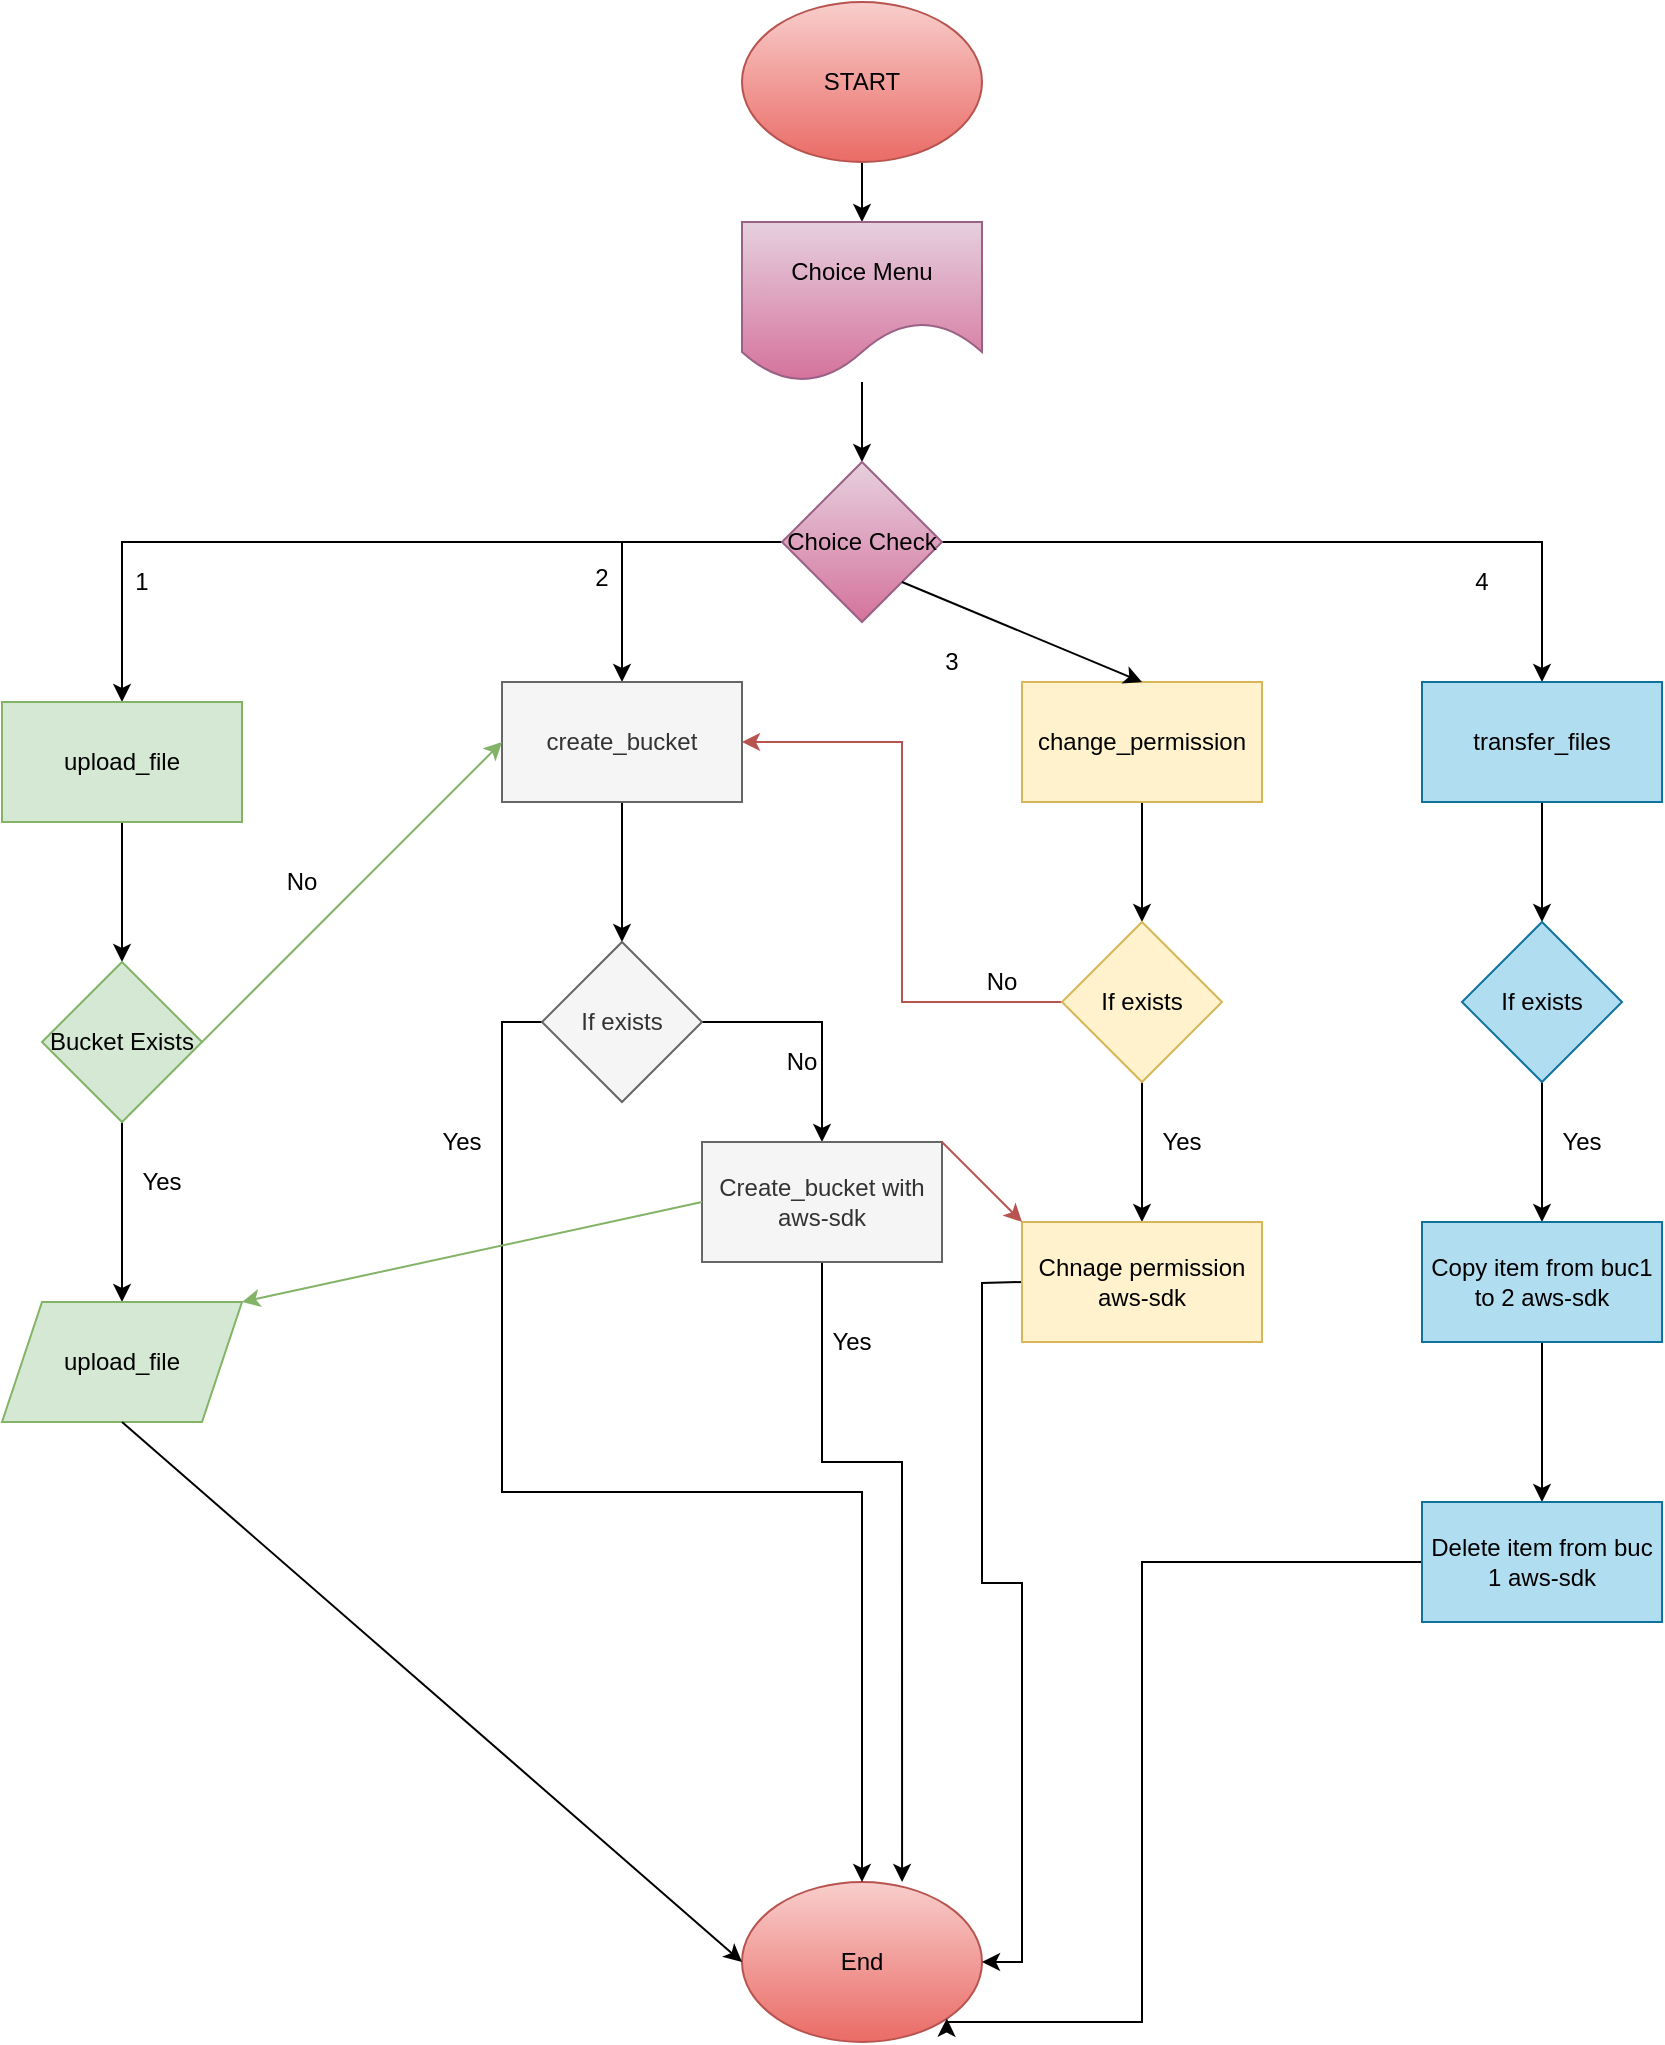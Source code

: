<mxfile version="14.7.0" type="device"><diagram id="44QRLiuxjMorhHWPc0NS" name="Page-1"><mxGraphModel dx="1447" dy="820" grid="1" gridSize="10" guides="1" tooltips="1" connect="1" arrows="1" fold="1" page="1" pageScale="1" pageWidth="850" pageHeight="1100" math="0" shadow="0"><root><mxCell id="GQoSSjUuUurGE8uRfeDc-0"/><mxCell id="GQoSSjUuUurGE8uRfeDc-1" parent="GQoSSjUuUurGE8uRfeDc-0"/><mxCell id="vIgPnXMSkgKpFxL1hNHg-5" value="" style="edgeStyle=orthogonalEdgeStyle;rounded=0;orthogonalLoop=1;jettySize=auto;html=1;" edge="1" parent="GQoSSjUuUurGE8uRfeDc-1" source="vIgPnXMSkgKpFxL1hNHg-0" target="vIgPnXMSkgKpFxL1hNHg-4"><mxGeometry relative="1" as="geometry"/></mxCell><mxCell id="vIgPnXMSkgKpFxL1hNHg-0" value="START" style="ellipse;whiteSpace=wrap;html=1;gradientColor=#ea6b66;fillColor=#f8cecc;strokeColor=#b85450;" vertex="1" parent="GQoSSjUuUurGE8uRfeDc-1"><mxGeometry x="370" y="40" width="120" height="80" as="geometry"/></mxCell><mxCell id="vIgPnXMSkgKpFxL1hNHg-9" value="" style="edgeStyle=orthogonalEdgeStyle;rounded=0;orthogonalLoop=1;jettySize=auto;html=1;" edge="1" parent="GQoSSjUuUurGE8uRfeDc-1" source="vIgPnXMSkgKpFxL1hNHg-4" target="vIgPnXMSkgKpFxL1hNHg-8"><mxGeometry relative="1" as="geometry"/></mxCell><mxCell id="vIgPnXMSkgKpFxL1hNHg-4" value="Choice Menu" style="shape=document;whiteSpace=wrap;html=1;boundedLbl=1;size=0.375;gradientColor=#d5739d;fillColor=#e6d0de;strokeColor=#996185;" vertex="1" parent="GQoSSjUuUurGE8uRfeDc-1"><mxGeometry x="370" y="150" width="120" height="80" as="geometry"/></mxCell><mxCell id="vIgPnXMSkgKpFxL1hNHg-18" value="" style="edgeStyle=orthogonalEdgeStyle;rounded=0;orthogonalLoop=1;jettySize=auto;html=1;" edge="1" parent="GQoSSjUuUurGE8uRfeDc-1" source="vIgPnXMSkgKpFxL1hNHg-8" target="vIgPnXMSkgKpFxL1hNHg-17"><mxGeometry relative="1" as="geometry"/></mxCell><mxCell id="vIgPnXMSkgKpFxL1hNHg-20" value="" style="edgeStyle=orthogonalEdgeStyle;rounded=0;orthogonalLoop=1;jettySize=auto;html=1;" edge="1" parent="GQoSSjUuUurGE8uRfeDc-1" source="vIgPnXMSkgKpFxL1hNHg-8" target="vIgPnXMSkgKpFxL1hNHg-19"><mxGeometry relative="1" as="geometry"/></mxCell><mxCell id="vIgPnXMSkgKpFxL1hNHg-22" value="" style="edgeStyle=orthogonalEdgeStyle;rounded=0;orthogonalLoop=1;jettySize=auto;html=1;" edge="1" parent="GQoSSjUuUurGE8uRfeDc-1" source="vIgPnXMSkgKpFxL1hNHg-8" target="vIgPnXMSkgKpFxL1hNHg-21"><mxGeometry relative="1" as="geometry"/></mxCell><mxCell id="vIgPnXMSkgKpFxL1hNHg-8" value="Choice Check" style="rhombus;whiteSpace=wrap;html=1;gradientColor=#d5739d;fillColor=#e6d0de;strokeColor=#996185;" vertex="1" parent="GQoSSjUuUurGE8uRfeDc-1"><mxGeometry x="390" y="270" width="80" height="80" as="geometry"/></mxCell><mxCell id="vIgPnXMSkgKpFxL1hNHg-42" value="" style="edgeStyle=orthogonalEdgeStyle;rounded=0;orthogonalLoop=1;jettySize=auto;html=1;" edge="1" parent="GQoSSjUuUurGE8uRfeDc-1" source="vIgPnXMSkgKpFxL1hNHg-17" target="vIgPnXMSkgKpFxL1hNHg-41"><mxGeometry relative="1" as="geometry"/></mxCell><mxCell id="vIgPnXMSkgKpFxL1hNHg-17" value="create_bucket" style="whiteSpace=wrap;html=1;fillColor=#f5f5f5;strokeColor=#666666;fontColor=#333333;" vertex="1" parent="GQoSSjUuUurGE8uRfeDc-1"><mxGeometry x="250" y="380" width="120" height="60" as="geometry"/></mxCell><mxCell id="vIgPnXMSkgKpFxL1hNHg-66" style="edgeStyle=orthogonalEdgeStyle;rounded=0;orthogonalLoop=1;jettySize=auto;html=1;exitX=0.5;exitY=1;exitDx=0;exitDy=0;entryX=0.5;entryY=0;entryDx=0;entryDy=0;" edge="1" parent="GQoSSjUuUurGE8uRfeDc-1" source="vIgPnXMSkgKpFxL1hNHg-19" target="vIgPnXMSkgKpFxL1hNHg-65"><mxGeometry relative="1" as="geometry"/></mxCell><mxCell id="vIgPnXMSkgKpFxL1hNHg-19" value="transfer_files" style="whiteSpace=wrap;html=1;fillColor=#b1ddf0;strokeColor=#10739e;" vertex="1" parent="GQoSSjUuUurGE8uRfeDc-1"><mxGeometry x="710" y="380" width="120" height="60" as="geometry"/></mxCell><mxCell id="vIgPnXMSkgKpFxL1hNHg-30" value="" style="edgeStyle=orthogonalEdgeStyle;rounded=0;orthogonalLoop=1;jettySize=auto;html=1;" edge="1" parent="GQoSSjUuUurGE8uRfeDc-1" source="vIgPnXMSkgKpFxL1hNHg-21" target="vIgPnXMSkgKpFxL1hNHg-29"><mxGeometry relative="1" as="geometry"/></mxCell><mxCell id="vIgPnXMSkgKpFxL1hNHg-21" value="upload_file" style="whiteSpace=wrap;html=1;fillColor=#d5e8d4;strokeColor=#82b366;" vertex="1" parent="GQoSSjUuUurGE8uRfeDc-1"><mxGeometry y="390" width="120" height="60" as="geometry"/></mxCell><mxCell id="vIgPnXMSkgKpFxL1hNHg-53" style="edgeStyle=orthogonalEdgeStyle;rounded=0;orthogonalLoop=1;jettySize=auto;html=1;exitX=0.5;exitY=1;exitDx=0;exitDy=0;entryX=0.5;entryY=0;entryDx=0;entryDy=0;" edge="1" parent="GQoSSjUuUurGE8uRfeDc-1" source="vIgPnXMSkgKpFxL1hNHg-23" target="vIgPnXMSkgKpFxL1hNHg-52"><mxGeometry relative="1" as="geometry"/></mxCell><mxCell id="vIgPnXMSkgKpFxL1hNHg-23" value="change_permission" style="rounded=0;whiteSpace=wrap;html=1;fillColor=#fff2cc;strokeColor=#d6b656;" vertex="1" parent="GQoSSjUuUurGE8uRfeDc-1"><mxGeometry x="510" y="380" width="120" height="60" as="geometry"/></mxCell><mxCell id="vIgPnXMSkgKpFxL1hNHg-24" value="" style="endArrow=classic;html=1;entryX=0.5;entryY=0;entryDx=0;entryDy=0;exitX=1;exitY=1;exitDx=0;exitDy=0;" edge="1" parent="GQoSSjUuUurGE8uRfeDc-1" source="vIgPnXMSkgKpFxL1hNHg-8" target="vIgPnXMSkgKpFxL1hNHg-23"><mxGeometry width="50" height="50" relative="1" as="geometry"><mxPoint x="160" y="520" as="sourcePoint"/><mxPoint x="210" y="470" as="targetPoint"/></mxGeometry></mxCell><mxCell id="vIgPnXMSkgKpFxL1hNHg-25" value="1" style="text;html=1;strokeColor=none;fillColor=none;align=center;verticalAlign=middle;whiteSpace=wrap;rounded=0;" vertex="1" parent="GQoSSjUuUurGE8uRfeDc-1"><mxGeometry x="50" y="310" width="40" height="40" as="geometry"/></mxCell><mxCell id="vIgPnXMSkgKpFxL1hNHg-26" value="2" style="text;html=1;strokeColor=none;fillColor=none;align=center;verticalAlign=middle;whiteSpace=wrap;rounded=0;" vertex="1" parent="GQoSSjUuUurGE8uRfeDc-1"><mxGeometry x="260" y="305" width="80" height="45" as="geometry"/></mxCell><mxCell id="vIgPnXMSkgKpFxL1hNHg-27" value="3" style="text;html=1;strokeColor=none;fillColor=none;align=center;verticalAlign=middle;whiteSpace=wrap;rounded=0;" vertex="1" parent="GQoSSjUuUurGE8uRfeDc-1"><mxGeometry x="450" y="350" width="50" height="40" as="geometry"/></mxCell><mxCell id="vIgPnXMSkgKpFxL1hNHg-28" value="4" style="text;html=1;strokeColor=none;fillColor=none;align=center;verticalAlign=middle;whiteSpace=wrap;rounded=0;" vertex="1" parent="GQoSSjUuUurGE8uRfeDc-1"><mxGeometry x="720" y="320" width="40" height="20" as="geometry"/></mxCell><mxCell id="vIgPnXMSkgKpFxL1hNHg-35" value="" style="edgeStyle=orthogonalEdgeStyle;rounded=0;orthogonalLoop=1;jettySize=auto;html=1;" edge="1" parent="GQoSSjUuUurGE8uRfeDc-1" source="vIgPnXMSkgKpFxL1hNHg-29" target="vIgPnXMSkgKpFxL1hNHg-34"><mxGeometry relative="1" as="geometry"/></mxCell><mxCell id="vIgPnXMSkgKpFxL1hNHg-29" value="Bucket Exists" style="rhombus;whiteSpace=wrap;html=1;fillColor=#d5e8d4;strokeColor=#82b366;" vertex="1" parent="GQoSSjUuUurGE8uRfeDc-1"><mxGeometry x="20" y="520" width="80" height="80" as="geometry"/></mxCell><mxCell id="vIgPnXMSkgKpFxL1hNHg-31" value="" style="endArrow=classic;html=1;exitX=1;exitY=0.5;exitDx=0;exitDy=0;entryX=0;entryY=0.5;entryDx=0;entryDy=0;fillColor=#d5e8d4;strokeColor=#82b366;" edge="1" parent="GQoSSjUuUurGE8uRfeDc-1" source="vIgPnXMSkgKpFxL1hNHg-29" target="vIgPnXMSkgKpFxL1hNHg-17"><mxGeometry width="50" height="50" relative="1" as="geometry"><mxPoint x="370" y="550" as="sourcePoint"/><mxPoint x="420" y="500" as="targetPoint"/></mxGeometry></mxCell><mxCell id="vIgPnXMSkgKpFxL1hNHg-34" value="upload_file" style="shape=parallelogram;perimeter=parallelogramPerimeter;whiteSpace=wrap;html=1;fixedSize=1;fillColor=#d5e8d4;strokeColor=#82b366;" vertex="1" parent="GQoSSjUuUurGE8uRfeDc-1"><mxGeometry y="690" width="120" height="60" as="geometry"/></mxCell><mxCell id="vIgPnXMSkgKpFxL1hNHg-36" value="End" style="ellipse;whiteSpace=wrap;html=1;gradientColor=#ea6b66;fillColor=#f8cecc;strokeColor=#b85450;" vertex="1" parent="GQoSSjUuUurGE8uRfeDc-1"><mxGeometry x="370" y="980" width="120" height="80" as="geometry"/></mxCell><mxCell id="vIgPnXMSkgKpFxL1hNHg-37" value="" style="endArrow=classic;html=1;exitX=0.5;exitY=1;exitDx=0;exitDy=0;entryX=0;entryY=0.5;entryDx=0;entryDy=0;" edge="1" parent="GQoSSjUuUurGE8uRfeDc-1" source="vIgPnXMSkgKpFxL1hNHg-34" target="vIgPnXMSkgKpFxL1hNHg-36"><mxGeometry width="50" height="50" relative="1" as="geometry"><mxPoint x="270" y="480" as="sourcePoint"/><mxPoint x="320" y="430" as="targetPoint"/></mxGeometry></mxCell><mxCell id="vIgPnXMSkgKpFxL1hNHg-38" value="No" style="text;html=1;strokeColor=none;fillColor=none;align=center;verticalAlign=middle;whiteSpace=wrap;rounded=0;" vertex="1" parent="GQoSSjUuUurGE8uRfeDc-1"><mxGeometry x="130" y="470" width="40" height="20" as="geometry"/></mxCell><mxCell id="vIgPnXMSkgKpFxL1hNHg-39" value="Yes" style="text;html=1;strokeColor=none;fillColor=none;align=center;verticalAlign=middle;whiteSpace=wrap;rounded=0;" vertex="1" parent="GQoSSjUuUurGE8uRfeDc-1"><mxGeometry x="60" y="570" width="40" height="120" as="geometry"/></mxCell><mxCell id="vIgPnXMSkgKpFxL1hNHg-46" style="edgeStyle=orthogonalEdgeStyle;rounded=0;orthogonalLoop=1;jettySize=auto;html=1;exitX=0;exitY=0.5;exitDx=0;exitDy=0;" edge="1" parent="GQoSSjUuUurGE8uRfeDc-1" source="vIgPnXMSkgKpFxL1hNHg-41" target="vIgPnXMSkgKpFxL1hNHg-36"><mxGeometry relative="1" as="geometry"/></mxCell><mxCell id="vIgPnXMSkgKpFxL1hNHg-49" style="edgeStyle=orthogonalEdgeStyle;rounded=0;orthogonalLoop=1;jettySize=auto;html=1;exitX=1;exitY=0.5;exitDx=0;exitDy=0;entryX=0.5;entryY=0;entryDx=0;entryDy=0;entryPerimeter=0;" edge="1" parent="GQoSSjUuUurGE8uRfeDc-1" source="vIgPnXMSkgKpFxL1hNHg-41" target="vIgPnXMSkgKpFxL1hNHg-75"><mxGeometry relative="1" as="geometry"><mxPoint x="419.96" y="610" as="targetPoint"/></mxGeometry></mxCell><mxCell id="vIgPnXMSkgKpFxL1hNHg-41" value="If exists" style="rhombus;whiteSpace=wrap;html=1;fillColor=#f5f5f5;strokeColor=#666666;fontColor=#333333;" vertex="1" parent="GQoSSjUuUurGE8uRfeDc-1"><mxGeometry x="270" y="510" width="80" height="80" as="geometry"/></mxCell><mxCell id="vIgPnXMSkgKpFxL1hNHg-45" style="edgeStyle=orthogonalEdgeStyle;rounded=0;orthogonalLoop=1;jettySize=auto;html=1;exitX=0.5;exitY=1;exitDx=0;exitDy=0;" edge="1" parent="GQoSSjUuUurGE8uRfeDc-1" source="vIgPnXMSkgKpFxL1hNHg-41" target="vIgPnXMSkgKpFxL1hNHg-41"><mxGeometry relative="1" as="geometry"/></mxCell><mxCell id="vIgPnXMSkgKpFxL1hNHg-47" value="Yes" style="text;html=1;strokeColor=none;fillColor=none;align=center;verticalAlign=middle;whiteSpace=wrap;rounded=0;" vertex="1" parent="GQoSSjUuUurGE8uRfeDc-1"><mxGeometry x="210" y="550" width="40" height="120" as="geometry"/></mxCell><mxCell id="vIgPnXMSkgKpFxL1hNHg-50" style="edgeStyle=orthogonalEdgeStyle;rounded=0;orthogonalLoop=1;jettySize=auto;html=1;exitX=0.5;exitY=1;exitDx=0;exitDy=0;entryX=0.667;entryY=0;entryDx=0;entryDy=0;entryPerimeter=0;" edge="1" parent="GQoSSjUuUurGE8uRfeDc-1" target="vIgPnXMSkgKpFxL1hNHg-36"><mxGeometry relative="1" as="geometry"><mxPoint x="410" y="670" as="sourcePoint"/><Array as="points"><mxPoint x="410" y="770"/><mxPoint x="450" y="770"/></Array></mxGeometry></mxCell><mxCell id="vIgPnXMSkgKpFxL1hNHg-51" value="No" style="text;html=1;strokeColor=none;fillColor=none;align=center;verticalAlign=middle;whiteSpace=wrap;rounded=0;" vertex="1" parent="GQoSSjUuUurGE8uRfeDc-1"><mxGeometry x="380" y="560" width="40" height="20" as="geometry"/></mxCell><mxCell id="vIgPnXMSkgKpFxL1hNHg-59" style="edgeStyle=orthogonalEdgeStyle;rounded=0;orthogonalLoop=1;jettySize=auto;html=1;exitX=0.5;exitY=1;exitDx=0;exitDy=0;entryX=0.5;entryY=0;entryDx=0;entryDy=0;" edge="1" parent="GQoSSjUuUurGE8uRfeDc-1" source="vIgPnXMSkgKpFxL1hNHg-52"><mxGeometry relative="1" as="geometry"><mxPoint x="570.0" y="650" as="targetPoint"/></mxGeometry></mxCell><mxCell id="vIgPnXMSkgKpFxL1hNHg-62" style="edgeStyle=orthogonalEdgeStyle;rounded=0;orthogonalLoop=1;jettySize=auto;html=1;entryX=1;entryY=0.5;entryDx=0;entryDy=0;fillColor=#f8cecc;strokeColor=#b85450;" edge="1" parent="GQoSSjUuUurGE8uRfeDc-1" source="vIgPnXMSkgKpFxL1hNHg-52" target="vIgPnXMSkgKpFxL1hNHg-17"><mxGeometry relative="1" as="geometry"/></mxCell><mxCell id="vIgPnXMSkgKpFxL1hNHg-52" value="If exists" style="rhombus;whiteSpace=wrap;html=1;fillColor=#fff2cc;strokeColor=#d6b656;" vertex="1" parent="GQoSSjUuUurGE8uRfeDc-1"><mxGeometry x="530" y="500" width="80" height="80" as="geometry"/></mxCell><mxCell id="vIgPnXMSkgKpFxL1hNHg-61" style="edgeStyle=orthogonalEdgeStyle;rounded=0;orthogonalLoop=1;jettySize=auto;html=1;entryX=1;entryY=0.5;entryDx=0;entryDy=0;" edge="1" parent="GQoSSjUuUurGE8uRfeDc-1" target="vIgPnXMSkgKpFxL1hNHg-36"><mxGeometry relative="1" as="geometry"><mxPoint x="510" y="680.0" as="sourcePoint"/></mxGeometry></mxCell><mxCell id="vIgPnXMSkgKpFxL1hNHg-60" value="Yes" style="text;html=1;strokeColor=none;fillColor=none;align=center;verticalAlign=middle;whiteSpace=wrap;rounded=0;" vertex="1" parent="GQoSSjUuUurGE8uRfeDc-1"><mxGeometry x="570" y="550" width="40" height="120" as="geometry"/></mxCell><mxCell id="vIgPnXMSkgKpFxL1hNHg-63" value="No" style="text;html=1;strokeColor=none;fillColor=none;align=center;verticalAlign=middle;whiteSpace=wrap;rounded=0;" vertex="1" parent="GQoSSjUuUurGE8uRfeDc-1"><mxGeometry x="480" y="520" width="40" height="20" as="geometry"/></mxCell><mxCell id="vIgPnXMSkgKpFxL1hNHg-69" value="" style="edgeStyle=orthogonalEdgeStyle;rounded=0;orthogonalLoop=1;jettySize=auto;html=1;" edge="1" parent="GQoSSjUuUurGE8uRfeDc-1" source="vIgPnXMSkgKpFxL1hNHg-65"><mxGeometry relative="1" as="geometry"><mxPoint x="770.0" y="650" as="targetPoint"/></mxGeometry></mxCell><mxCell id="vIgPnXMSkgKpFxL1hNHg-65" value="If exists" style="rhombus;whiteSpace=wrap;html=1;fillColor=#b1ddf0;strokeColor=#10739e;" vertex="1" parent="GQoSSjUuUurGE8uRfeDc-1"><mxGeometry x="730" y="500" width="80" height="80" as="geometry"/></mxCell><mxCell id="vIgPnXMSkgKpFxL1hNHg-71" value="" style="edgeStyle=orthogonalEdgeStyle;rounded=0;orthogonalLoop=1;jettySize=auto;html=1;" edge="1" parent="GQoSSjUuUurGE8uRfeDc-1"><mxGeometry relative="1" as="geometry"><mxPoint x="770.0" y="710" as="sourcePoint"/><mxPoint x="770.0" y="790" as="targetPoint"/></mxGeometry></mxCell><mxCell id="vIgPnXMSkgKpFxL1hNHg-72" style="edgeStyle=orthogonalEdgeStyle;rounded=0;orthogonalLoop=1;jettySize=auto;html=1;entryX=1;entryY=1;entryDx=0;entryDy=0;" edge="1" parent="GQoSSjUuUurGE8uRfeDc-1" target="vIgPnXMSkgKpFxL1hNHg-36"><mxGeometry relative="1" as="geometry"><mxPoint x="710.0" y="820" as="sourcePoint"/><Array as="points"><mxPoint x="570" y="820"/><mxPoint x="570" y="1050"/><mxPoint x="472" y="1050"/></Array></mxGeometry></mxCell><mxCell id="vIgPnXMSkgKpFxL1hNHg-73" value="Yes" style="text;html=1;strokeColor=none;fillColor=none;align=center;verticalAlign=middle;whiteSpace=wrap;rounded=0;" vertex="1" parent="GQoSSjUuUurGE8uRfeDc-1"><mxGeometry x="770" y="550" width="40" height="120" as="geometry"/></mxCell><mxCell id="vIgPnXMSkgKpFxL1hNHg-75" value="&lt;span&gt;Create_bucket with aws-sdk&lt;/span&gt;" style="rounded=0;whiteSpace=wrap;html=1;fillColor=#f5f5f5;strokeColor=#666666;fontColor=#333333;" vertex="1" parent="GQoSSjUuUurGE8uRfeDc-1"><mxGeometry x="350" y="610" width="120" height="60" as="geometry"/></mxCell><mxCell id="vIgPnXMSkgKpFxL1hNHg-76" value="Chnage permission aws-sdk" style="rounded=0;whiteSpace=wrap;html=1;fillColor=#fff2cc;strokeColor=#d6b656;" vertex="1" parent="GQoSSjUuUurGE8uRfeDc-1"><mxGeometry x="510" y="650" width="120" height="60" as="geometry"/></mxCell><mxCell id="vIgPnXMSkgKpFxL1hNHg-78" value="Copy item from buc1 to 2 aws-sdk" style="rounded=0;whiteSpace=wrap;html=1;fillColor=#b1ddf0;strokeColor=#10739e;" vertex="1" parent="GQoSSjUuUurGE8uRfeDc-1"><mxGeometry x="710" y="650" width="120" height="60" as="geometry"/></mxCell><mxCell id="vIgPnXMSkgKpFxL1hNHg-79" value="Delete item from buc 1 aws-sdk" style="rounded=0;whiteSpace=wrap;html=1;fillColor=#b1ddf0;strokeColor=#10739e;" vertex="1" parent="GQoSSjUuUurGE8uRfeDc-1"><mxGeometry x="710" y="790" width="120" height="60" as="geometry"/></mxCell><mxCell id="vIgPnXMSkgKpFxL1hNHg-82" value="" style="endArrow=classic;html=1;entryX=0;entryY=0;entryDx=0;entryDy=0;fillColor=#f8cecc;strokeColor=#b85450;" edge="1" parent="GQoSSjUuUurGE8uRfeDc-1" target="vIgPnXMSkgKpFxL1hNHg-76"><mxGeometry width="50" height="50" relative="1" as="geometry"><mxPoint x="470" y="610" as="sourcePoint"/><mxPoint x="520" y="560" as="targetPoint"/></mxGeometry></mxCell><mxCell id="vIgPnXMSkgKpFxL1hNHg-83" value="Yes" style="text;html=1;align=center;verticalAlign=middle;whiteSpace=wrap;rounded=0;" vertex="1" parent="GQoSSjUuUurGE8uRfeDc-1"><mxGeometry x="405" y="650" width="40" height="120" as="geometry"/></mxCell><mxCell id="vIgPnXMSkgKpFxL1hNHg-84" value="" style="endArrow=classic;html=1;entryX=1;entryY=0;entryDx=0;entryDy=0;exitX=0;exitY=0.5;exitDx=0;exitDy=0;fillColor=#d5e8d4;strokeColor=#82b366;" edge="1" parent="GQoSSjUuUurGE8uRfeDc-1" source="vIgPnXMSkgKpFxL1hNHg-75" target="vIgPnXMSkgKpFxL1hNHg-34"><mxGeometry width="50" height="50" relative="1" as="geometry"><mxPoint x="180" y="760" as="sourcePoint"/><mxPoint x="230" y="710" as="targetPoint"/></mxGeometry></mxCell></root></mxGraphModel></diagram></mxfile>